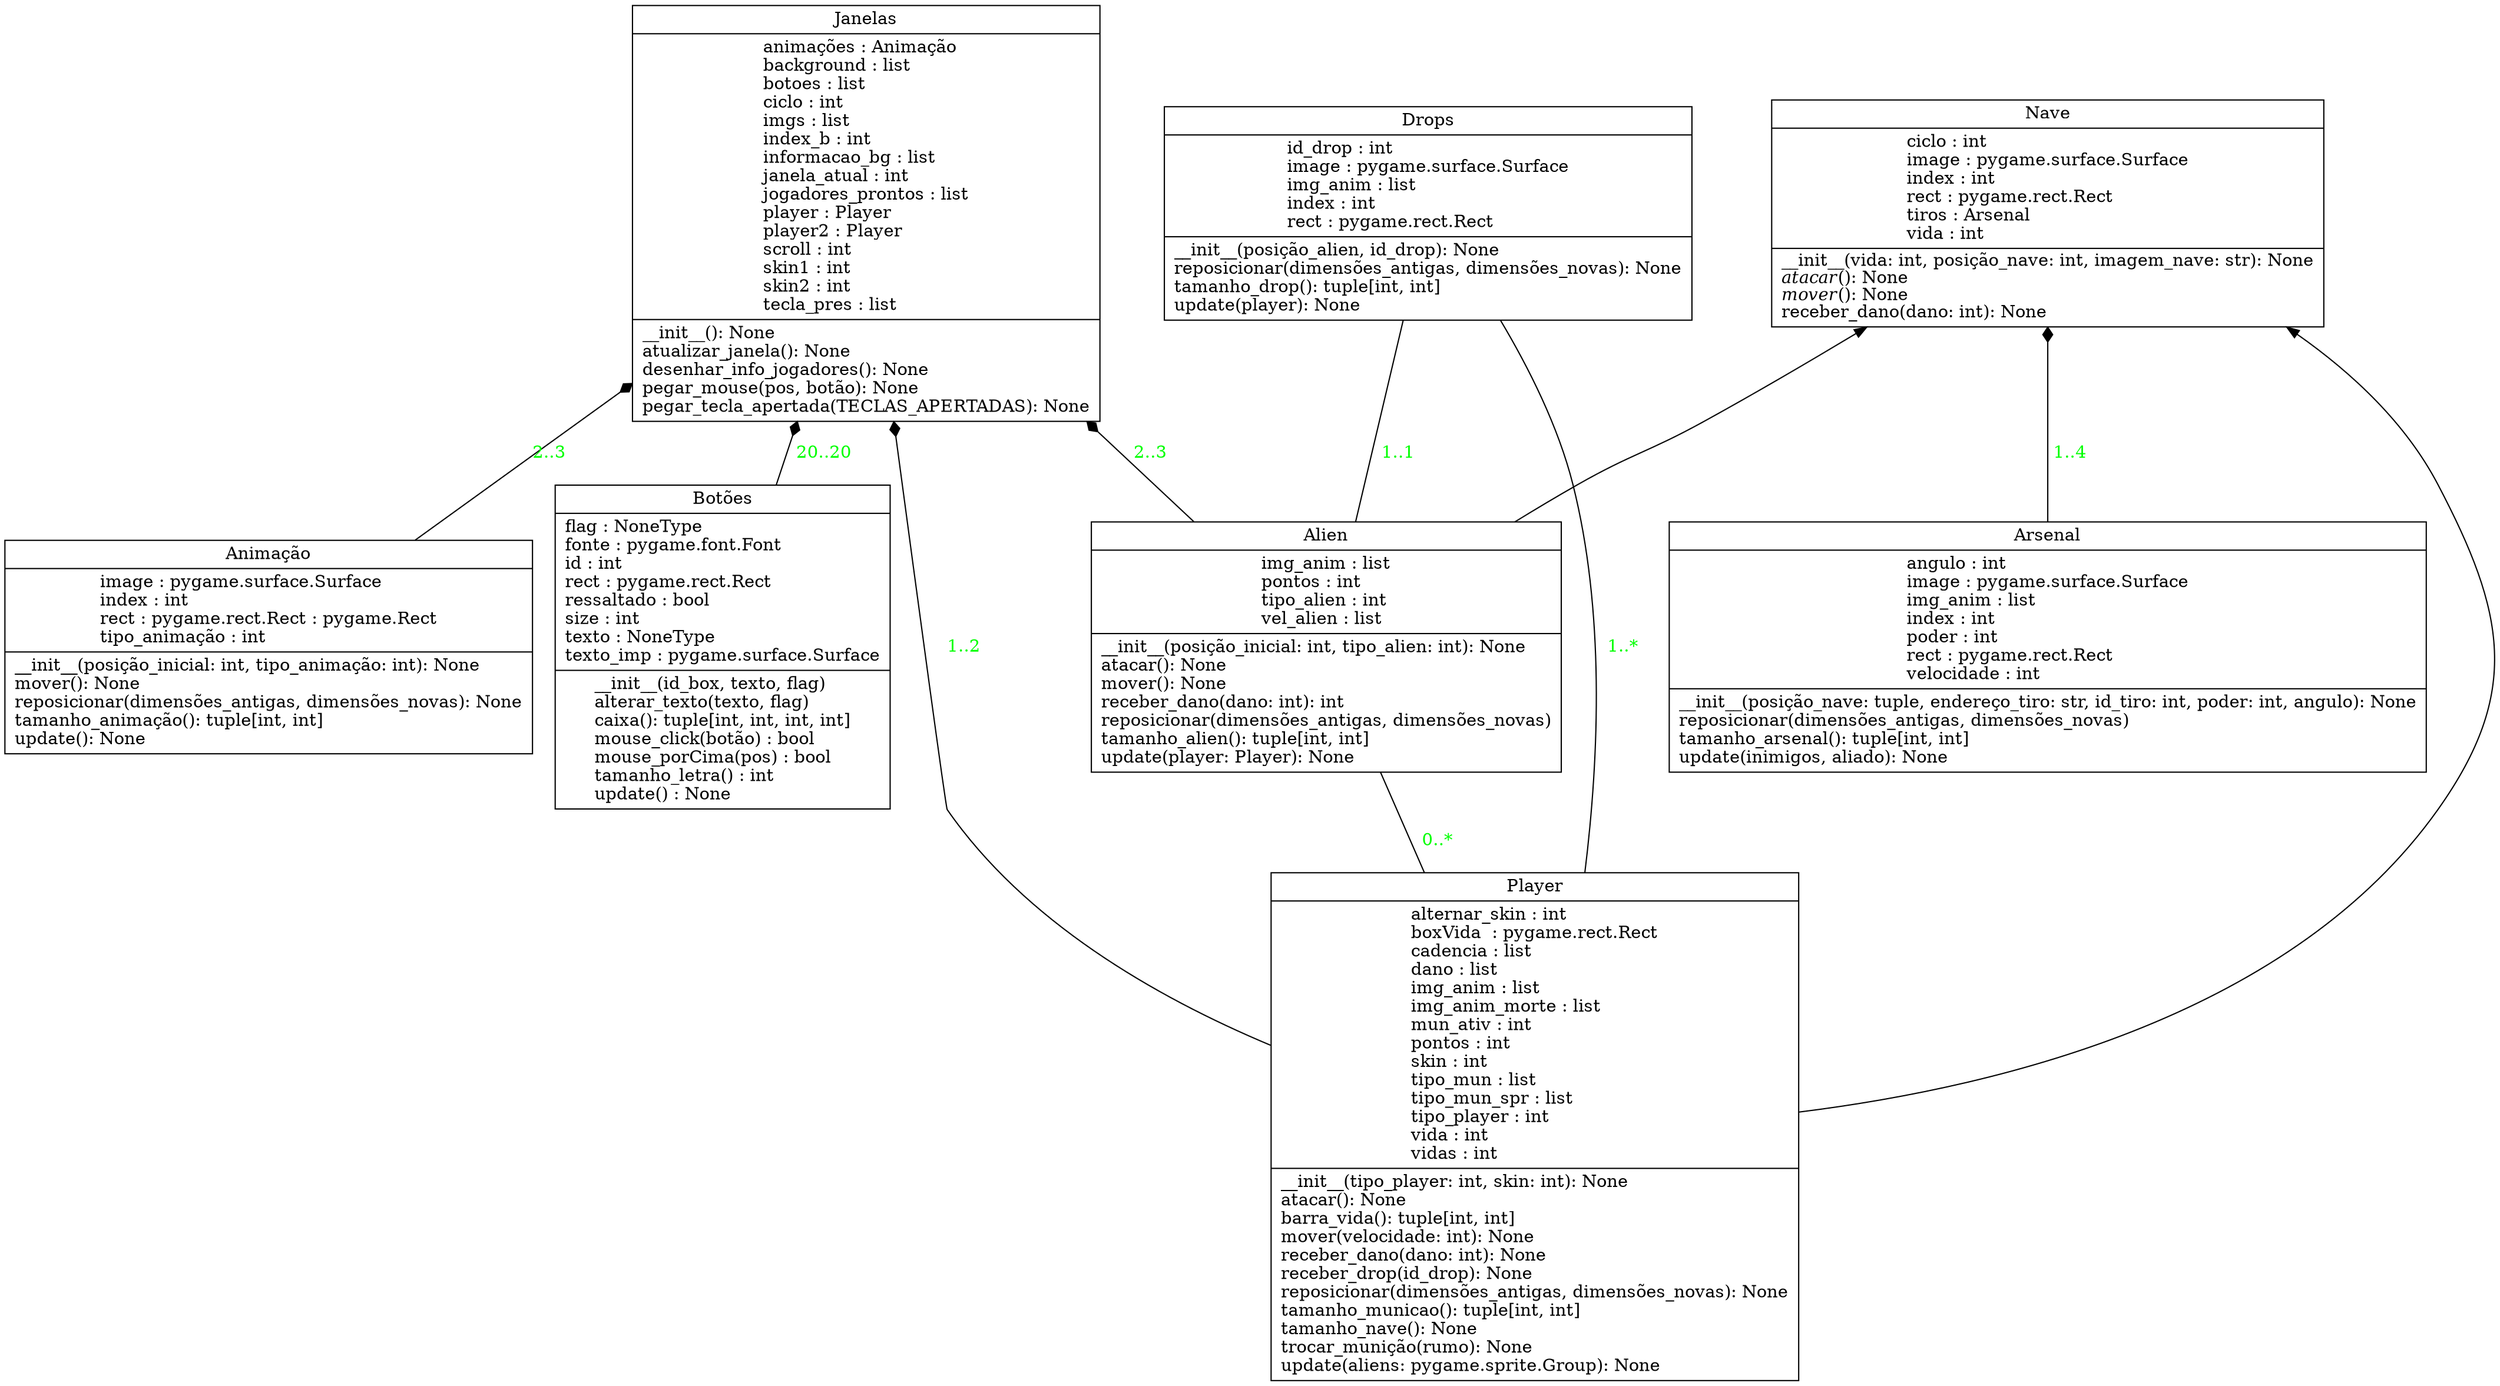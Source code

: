 digraph "classes_JOGO" {
rankdir=BT
charset="utf-8"
"Janelas" [color="black", fontcolor="black", label=<{Janelas|animações : Animação<br ALIGN="LEFT"/>background : list<br ALIGN="LEFT"/>botoes : list<br ALIGN="LEFT"/>ciclo : int<br ALIGN="LEFT"/>imgs : list<br ALIGN="LEFT"/>index_b : int<br ALIGN="LEFT"/>informacao_bg : list<br ALIGN="LEFT"/>janela_atual : int<br ALIGN="LEFT"/>jogadores_prontos : list<br ALIGN="LEFT"/>player : Player<br ALIGN="LEFT"/>player2 : Player<br ALIGN="LEFT"/>scroll : int<br ALIGN="LEFT"/>skin1 : int<br ALIGN="LEFT"/>skin2 : int<br ALIGN="LEFT"/>tecla_pres : list<br ALIGN="LEFT"/>|__init__(): None<br ALIGN="LEFT"/>atualizar_janela(): None<br ALIGN="LEFT"/>desenhar_info_jogadores(): None<br ALIGN="LEFT"/>pegar_mouse(pos, botão): None<br ALIGN="LEFT"/>pegar_tecla_apertada(TECLAS_APERTADAS): None<br ALIGN="LEFT"/>}>, shape="record", style="solid"];
"Nave" [color="black", fontcolor="black", label=<{Nave|ciclo : int<br ALIGN="LEFT"/>image : pygame.surface.Surface<br ALIGN="LEFT"/>index : int<br ALIGN="LEFT"/>rect : pygame.rect.Rect<br ALIGN="LEFT"/>tiros : Arsenal<br ALIGN="LEFT"/>vida : int<br ALIGN="LEFT"/>|__init__(vida: int, posição_nave: int, imagem_nave: str): None<br ALIGN="LEFT"/><I>atacar</I>(): None<br ALIGN="LEFT"/><I>mover</I>(): None<br ALIGN="LEFT"/>receber_dano(dano: int): None<br ALIGN="LEFT"/>}>, shape="record", style="solid"];
"Alien" [color="black", fontcolor="black", label=<{Alien|img_anim : list<br ALIGN="LEFT"/>pontos : int<br ALIGN="LEFT"/>tipo_alien : int<br ALIGN="LEFT"/>vel_alien : list<br ALIGN="LEFT"/>|__init__(posição_inicial: int, tipo_alien: int): None<br ALIGN="LEFT"/>atacar(): None<br ALIGN="LEFT"/>mover(): None<br ALIGN="LEFT"/>receber_dano(dano: int): int<br ALIGN="LEFT"/>reposicionar(dimensões_antigas, dimensões_novas)<br ALIGN="LEFT"/>tamanho_alien(): tuple[int, int]<br ALIGN="LEFT"/>update(player: Player): None<br ALIGN="LEFT"/>}>, shape="record", style="solid"];
"Arsenal" [color="black", fontcolor="black", label=<{Arsenal|angulo : int<br ALIGN="LEFT"/>image : pygame.surface.Surface<br ALIGN="LEFT"/>img_anim : list<br ALIGN="LEFT"/>index : int<br ALIGN="LEFT"/>poder : int<br ALIGN="LEFT"/>rect : pygame.rect.Rect<br ALIGN="LEFT"/>velocidade : int<br ALIGN="LEFT"/>|__init__(posição_nave: tuple, endereço_tiro: str, id_tiro: int, poder: int, angulo): None<br ALIGN="LEFT"/>reposicionar(dimensões_antigas, dimensões_novas)<br ALIGN="LEFT"/>tamanho_arsenal(): tuple[int, int]<br ALIGN="LEFT"/>update(inimigos, aliado): None<br ALIGN="LEFT"/>}>, shape="record", style="solid"];
"Player" [color="black", fontcolor="black", label=<{Player|alternar_skin : int<br ALIGN="LEFT"/>boxVida  : pygame.rect.Rect<br ALIGN="LEFT"/>cadencia : list<br ALIGN="LEFT"/>dano : list<br ALIGN="LEFT"/>img_anim : list<br ALIGN="LEFT"/>img_anim_morte : list<br ALIGN="LEFT"/>mun_ativ : int<br ALIGN="LEFT"/>pontos : int<br ALIGN="LEFT"/>skin : int<br ALIGN="LEFT"/>tipo_mun : list<br ALIGN="LEFT"/>tipo_mun_spr : list<br ALIGN="LEFT"/>tipo_player : int<br ALIGN="LEFT"/>vida : int<br ALIGN="LEFT"/>vidas : int<br ALIGN="LEFT"/>|__init__(tipo_player: int, skin: int): None<br ALIGN="LEFT"/>atacar(): None<br ALIGN="LEFT"/>barra_vida(): tuple[int, int]<br ALIGN="LEFT"/>mover(velocidade: int): None<br ALIGN="LEFT"/>receber_dano(dano: int): None<br ALIGN="LEFT"/>receber_drop(id_drop): None<br ALIGN="LEFT"/>reposicionar(dimensões_antigas, dimensões_novas): None<br ALIGN="LEFT"/>tamanho_municao(): tuple[int, int]<br ALIGN="LEFT"/>tamanho_nave(): None<br ALIGN="LEFT"/>trocar_munição(rumo): None<br ALIGN="LEFT"/>update(aliens: pygame.sprite.Group): None<br ALIGN="LEFT"/>}>, shape="record", style="solid"];
"Animação" [color="black", fontcolor="black", label=<{Animação|image : pygame.surface.Surface<br ALIGN="LEFT"/>index : int<br ALIGN="LEFT"/>rect : pygame.rect.Rect : pygame.Rect<br ALIGN="LEFT"/>tipo_animação : int<br ALIGN="LEFT"/>|__init__(posição_inicial: int, tipo_animação: int): None<br ALIGN="LEFT"/>mover(): None<br ALIGN="LEFT"/>reposicionar(dimensões_antigas, dimensões_novas): None<br ALIGN="LEFT"/>tamanho_animação(): tuple[int, int]<br ALIGN="LEFT"/>update(): None<br ALIGN="LEFT"/>}>, shape="record", style="solid"];
"Botões" [color="black", fontcolor="black", label=<{Botões|flag : NoneType<br ALIGN="LEFT"/>fonte : pygame.font.Font <br ALIGN="LEFT"/>id : int<br ALIGN="LEFT"/>rect : pygame.rect.Rect<br ALIGN="LEFT"/>ressaltado : bool<br ALIGN="LEFT"/>size : int<br ALIGN="LEFT"/>texto : NoneType<br ALIGN="LEFT"/>texto_imp : pygame.surface.Surface<br ALIGN="LEFT"/>|__init__(id_box, texto, flag)<br ALIGN="LEFT"/>alterar_texto(texto, flag)<br ALIGN="LEFT"/>caixa(): tuple[int, int, int, int]<br ALIGN="LEFT"/>mouse_click(botão) : bool<br ALIGN="LEFT"/>mouse_porCima(pos) : bool<br ALIGN="LEFT"/>tamanho_letra() : int<br ALIGN="LEFT"/>update() : None<br ALIGN="LEFT"/>}>, shape="record", style="solid"];
"Drops" [color="black", fontcolor="black", label=<{Drops|id_drop : int<br ALIGN="LEFT"/>image : pygame.surface.Surface<br ALIGN="LEFT"/>img_anim : list<br ALIGN="LEFT"/>index : int<br ALIGN="LEFT"/>rect : pygame.rect.Rect<br ALIGN="LEFT"/>|__init__(posição_alien, id_drop): None<br ALIGN="LEFT"/>reposicionar(dimensões_antigas, dimensões_novas): None<br ALIGN="LEFT"/>tamanho_drop(): tuple[int, int]<br ALIGN="LEFT"/>update(player): None<br ALIGN="LEFT"/>}>, shape="record", style="solid"];
"Arsenal" -> "Nave" [arrowhead="diamond", arrowtail="none", fontcolor="green", label=" 1..4", style="solid"];
"Alien" -> "Nave" [arrowhead="normal", arrowtail="none"];
"Alien" -> "Janelas" [arrowhead="diamond", arrowtail="none",  fontcolor="green", label="  2..3"];
"Alien" -> "Drops" [arrowhead="none",  fontcolor="green", label="  1..1",arrowtail="none", style="solid"];
"Player" -> "Nave" [arrowhead="normal", arrowtail="none"];
"Player" -> "Alien" [arrowhead="none", arrowtail="none",  fontcolor="green", label="  0..*"];
"Player" -> "Drops" [arrowhead="none",  fontcolor="green", label="  1..*",arrowtail="none", style="solid"];
"Player" -> "Janelas" [arrowhead="diamond", arrowtail="none",  fontcolor="green", label="1..2                  "];
"Animação" -> "Janelas" [arrowhead="diamond", arrowtail="none",  fontcolor="green", label="2..3"];
"Botões" -> "Janelas" [arrowhead="diamond", arrowtail="none",  fontcolor="green", label="  20..20"];
}

